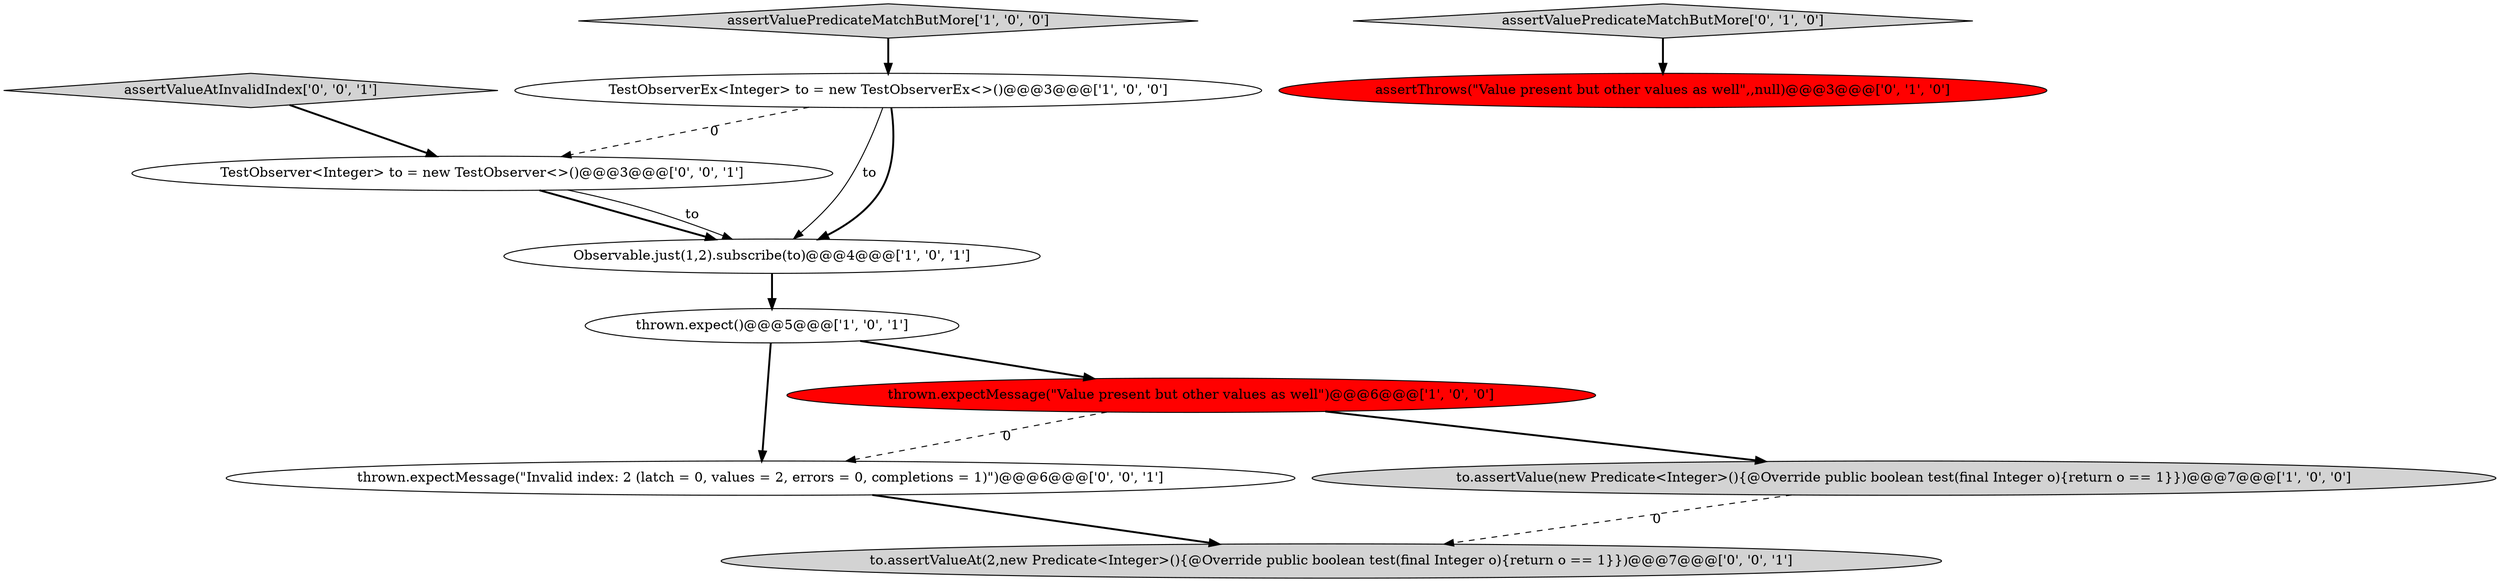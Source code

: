 digraph {
4 [style = filled, label = "TestObserverEx<Integer> to = new TestObserverEx<>()@@@3@@@['1', '0', '0']", fillcolor = white, shape = ellipse image = "AAA0AAABBB1BBB"];
1 [style = filled, label = "to.assertValue(new Predicate<Integer>(){@Override public boolean test(final Integer o){return o == 1}})@@@7@@@['1', '0', '0']", fillcolor = lightgray, shape = ellipse image = "AAA0AAABBB1BBB"];
6 [style = filled, label = "assertThrows(\"Value present but other values as well\",,null)@@@3@@@['0', '1', '0']", fillcolor = red, shape = ellipse image = "AAA1AAABBB2BBB"];
5 [style = filled, label = "Observable.just(1,2).subscribe(to)@@@4@@@['1', '0', '1']", fillcolor = white, shape = ellipse image = "AAA0AAABBB1BBB"];
7 [style = filled, label = "assertValuePredicateMatchButMore['0', '1', '0']", fillcolor = lightgray, shape = diamond image = "AAA0AAABBB2BBB"];
10 [style = filled, label = "to.assertValueAt(2,new Predicate<Integer>(){@Override public boolean test(final Integer o){return o == 1}})@@@7@@@['0', '0', '1']", fillcolor = lightgray, shape = ellipse image = "AAA0AAABBB3BBB"];
2 [style = filled, label = "thrown.expect()@@@5@@@['1', '0', '1']", fillcolor = white, shape = ellipse image = "AAA0AAABBB1BBB"];
8 [style = filled, label = "thrown.expectMessage(\"Invalid index: 2 (latch = 0, values = 2, errors = 0, completions = 1)\")@@@6@@@['0', '0', '1']", fillcolor = white, shape = ellipse image = "AAA0AAABBB3BBB"];
0 [style = filled, label = "thrown.expectMessage(\"Value present but other values as well\")@@@6@@@['1', '0', '0']", fillcolor = red, shape = ellipse image = "AAA1AAABBB1BBB"];
11 [style = filled, label = "assertValueAtInvalidIndex['0', '0', '1']", fillcolor = lightgray, shape = diamond image = "AAA0AAABBB3BBB"];
3 [style = filled, label = "assertValuePredicateMatchButMore['1', '0', '0']", fillcolor = lightgray, shape = diamond image = "AAA0AAABBB1BBB"];
9 [style = filled, label = "TestObserver<Integer> to = new TestObserver<>()@@@3@@@['0', '0', '1']", fillcolor = white, shape = ellipse image = "AAA0AAABBB3BBB"];
9->5 [style = bold, label=""];
0->8 [style = dashed, label="0"];
8->10 [style = bold, label=""];
4->9 [style = dashed, label="0"];
5->2 [style = bold, label=""];
2->0 [style = bold, label=""];
4->5 [style = solid, label="to"];
1->10 [style = dashed, label="0"];
11->9 [style = bold, label=""];
4->5 [style = bold, label=""];
0->1 [style = bold, label=""];
3->4 [style = bold, label=""];
9->5 [style = solid, label="to"];
7->6 [style = bold, label=""];
2->8 [style = bold, label=""];
}
